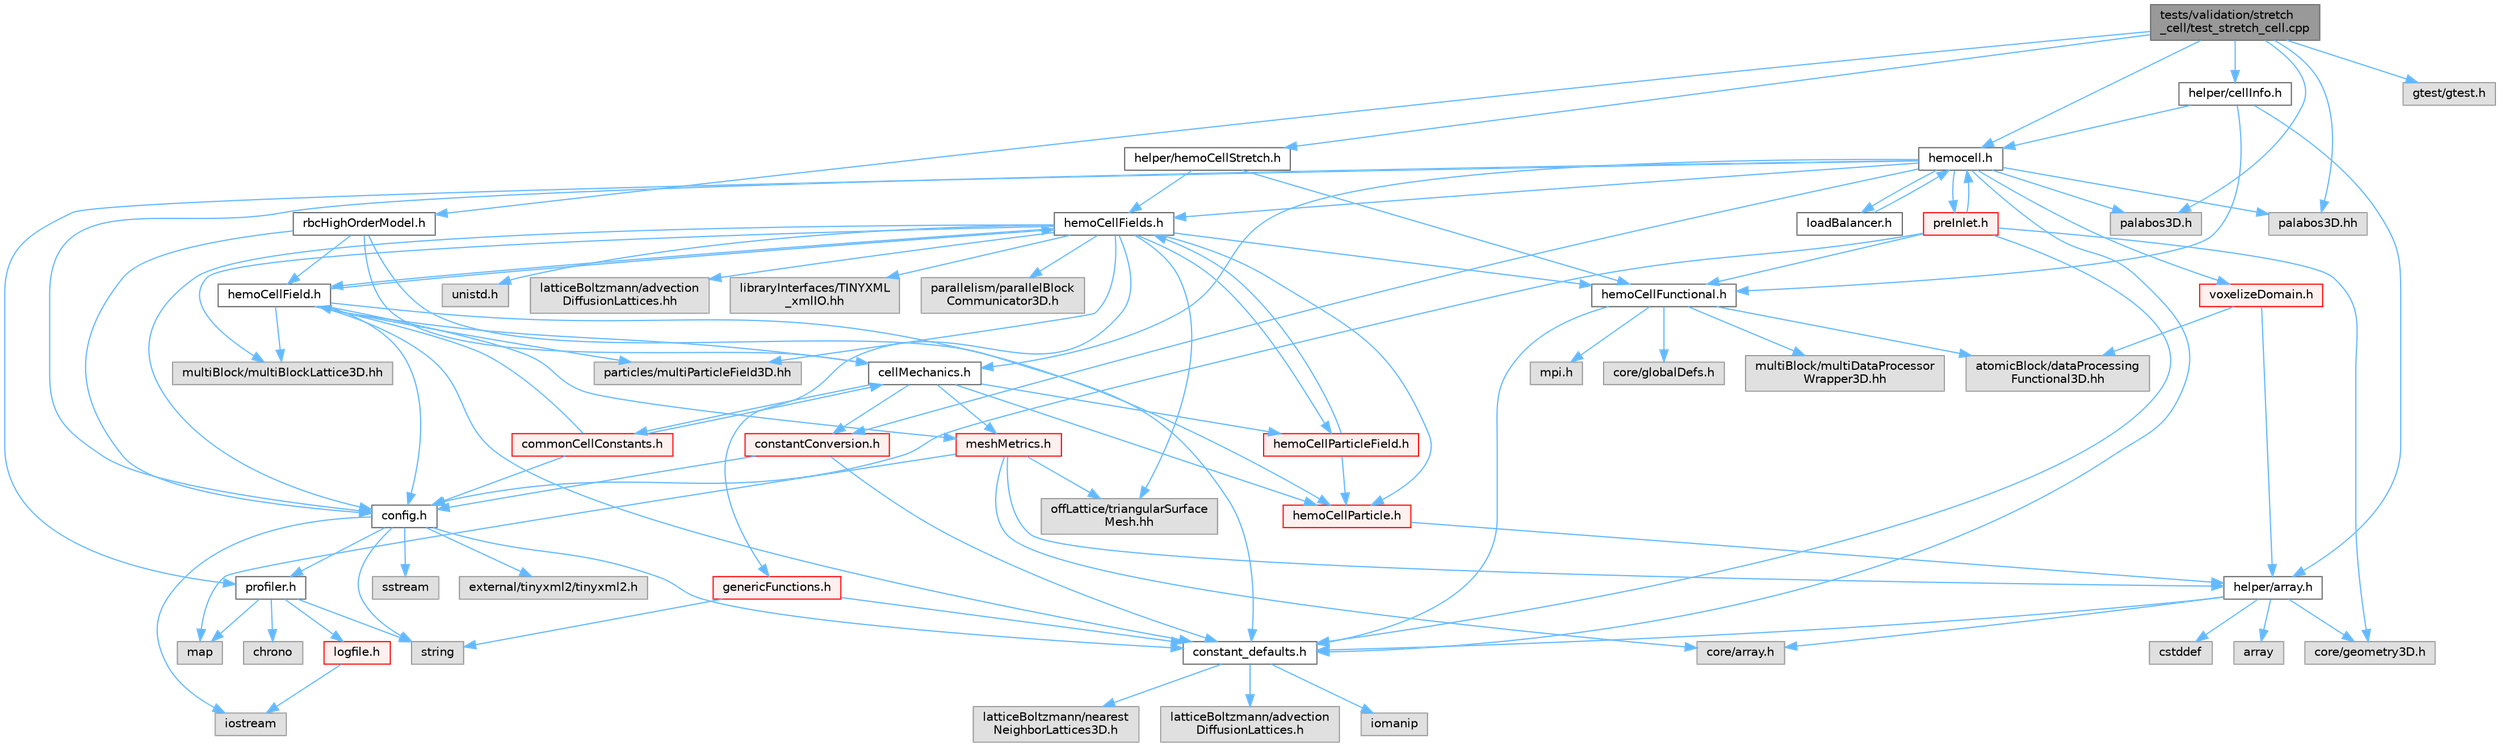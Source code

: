 digraph "tests/validation/stretch_cell/test_stretch_cell.cpp"
{
 // LATEX_PDF_SIZE
  bgcolor="transparent";
  edge [fontname=Helvetica,fontsize=10,labelfontname=Helvetica,labelfontsize=10];
  node [fontname=Helvetica,fontsize=10,shape=box,height=0.2,width=0.4];
  Node1 [id="Node000001",label="tests/validation/stretch\l_cell/test_stretch_cell.cpp",height=0.2,width=0.4,color="gray40", fillcolor="grey60", style="filled", fontcolor="black",tooltip=" "];
  Node1 -> Node2 [id="edge1_Node000001_Node000002",color="steelblue1",style="solid",tooltip=" "];
  Node2 [id="Node000002",label="helper/cellInfo.h",height=0.2,width=0.4,color="grey40", fillcolor="white", style="filled",URL="$cellInfo_8h.html",tooltip=" "];
  Node2 -> Node3 [id="edge2_Node000002_Node000003",color="steelblue1",style="solid",tooltip=" "];
  Node3 [id="Node000003",label="hemocell.h",height=0.2,width=0.4,color="grey40", fillcolor="white", style="filled",URL="$hemocell_8h.html",tooltip=" "];
  Node3 -> Node4 [id="edge3_Node000003_Node000004",color="steelblue1",style="solid",tooltip=" "];
  Node4 [id="Node000004",label="constant_defaults.h",height=0.2,width=0.4,color="grey40", fillcolor="white", style="filled",URL="$constant__defaults_8h.html",tooltip=" "];
  Node4 -> Node5 [id="edge4_Node000004_Node000005",color="steelblue1",style="solid",tooltip=" "];
  Node5 [id="Node000005",label="iomanip",height=0.2,width=0.4,color="grey60", fillcolor="#E0E0E0", style="filled",tooltip=" "];
  Node4 -> Node6 [id="edge5_Node000004_Node000006",color="steelblue1",style="solid",tooltip=" "];
  Node6 [id="Node000006",label="latticeBoltzmann/nearest\lNeighborLattices3D.h",height=0.2,width=0.4,color="grey60", fillcolor="#E0E0E0", style="filled",tooltip=" "];
  Node4 -> Node7 [id="edge6_Node000004_Node000007",color="steelblue1",style="solid",tooltip=" "];
  Node7 [id="Node000007",label="latticeBoltzmann/advection\lDiffusionLattices.h",height=0.2,width=0.4,color="grey60", fillcolor="#E0E0E0", style="filled",tooltip=" "];
  Node3 -> Node8 [id="edge7_Node000003_Node000008",color="steelblue1",style="solid",tooltip=" "];
  Node8 [id="Node000008",label="config.h",height=0.2,width=0.4,color="grey40", fillcolor="white", style="filled",URL="$config_8h.html",tooltip=" "];
  Node8 -> Node9 [id="edge8_Node000008_Node000009",color="steelblue1",style="solid",tooltip=" "];
  Node9 [id="Node000009",label="profiler.h",height=0.2,width=0.4,color="grey40", fillcolor="white", style="filled",URL="$profiler_8h.html",tooltip=" "];
  Node9 -> Node10 [id="edge9_Node000009_Node000010",color="steelblue1",style="solid",tooltip=" "];
  Node10 [id="Node000010",label="chrono",height=0.2,width=0.4,color="grey60", fillcolor="#E0E0E0", style="filled",tooltip=" "];
  Node9 -> Node11 [id="edge10_Node000009_Node000011",color="steelblue1",style="solid",tooltip=" "];
  Node11 [id="Node000011",label="string",height=0.2,width=0.4,color="grey60", fillcolor="#E0E0E0", style="filled",tooltip=" "];
  Node9 -> Node12 [id="edge11_Node000009_Node000012",color="steelblue1",style="solid",tooltip=" "];
  Node12 [id="Node000012",label="map",height=0.2,width=0.4,color="grey60", fillcolor="#E0E0E0", style="filled",tooltip=" "];
  Node9 -> Node13 [id="edge12_Node000009_Node000013",color="steelblue1",style="solid",tooltip=" "];
  Node13 [id="Node000013",label="logfile.h",height=0.2,width=0.4,color="red", fillcolor="#FFF0F0", style="filled",URL="$logfile_8h.html",tooltip=" "];
  Node13 -> Node15 [id="edge13_Node000013_Node000015",color="steelblue1",style="solid",tooltip=" "];
  Node15 [id="Node000015",label="iostream",height=0.2,width=0.4,color="grey60", fillcolor="#E0E0E0", style="filled",tooltip=" "];
  Node8 -> Node16 [id="edge14_Node000008_Node000016",color="steelblue1",style="solid",tooltip=" "];
  Node16 [id="Node000016",label="external/tinyxml2/tinyxml2.h",height=0.2,width=0.4,color="grey60", fillcolor="#E0E0E0", style="filled",tooltip=" "];
  Node8 -> Node4 [id="edge15_Node000008_Node000004",color="steelblue1",style="solid",tooltip=" "];
  Node8 -> Node11 [id="edge16_Node000008_Node000011",color="steelblue1",style="solid",tooltip=" "];
  Node8 -> Node15 [id="edge17_Node000008_Node000015",color="steelblue1",style="solid",tooltip=" "];
  Node8 -> Node17 [id="edge18_Node000008_Node000017",color="steelblue1",style="solid",tooltip=" "];
  Node17 [id="Node000017",label="sstream",height=0.2,width=0.4,color="grey60", fillcolor="#E0E0E0", style="filled",tooltip=" "];
  Node3 -> Node18 [id="edge19_Node000003_Node000018",color="steelblue1",style="solid",tooltip=" "];
  Node18 [id="Node000018",label="hemoCellFields.h",height=0.2,width=0.4,color="grey40", fillcolor="white", style="filled",URL="$hemoCellFields_8h.html",tooltip=" "];
  Node18 -> Node19 [id="edge20_Node000018_Node000019",color="steelblue1",style="solid",tooltip=" "];
  Node19 [id="Node000019",label="hemoCellParticleField.h",height=0.2,width=0.4,color="red", fillcolor="#FFF0F0", style="filled",URL="$hemoCellParticleField_8h.html",tooltip=" "];
  Node19 -> Node18 [id="edge21_Node000019_Node000018",color="steelblue1",style="solid",tooltip=" "];
  Node19 -> Node22 [id="edge22_Node000019_Node000022",color="steelblue1",style="solid",tooltip=" "];
  Node22 [id="Node000022",label="hemoCellParticle.h",height=0.2,width=0.4,color="red", fillcolor="#FFF0F0", style="filled",URL="$hemoCellParticle_8h.html",tooltip=" "];
  Node22 -> Node23 [id="edge23_Node000022_Node000023",color="steelblue1",style="solid",tooltip=" "];
  Node23 [id="Node000023",label="helper/array.h",height=0.2,width=0.4,color="grey40", fillcolor="white", style="filled",URL="$array_8h.html",tooltip=" "];
  Node23 -> Node24 [id="edge24_Node000023_Node000024",color="steelblue1",style="solid",tooltip=" "];
  Node24 [id="Node000024",label="cstddef",height=0.2,width=0.4,color="grey60", fillcolor="#E0E0E0", style="filled",tooltip=" "];
  Node23 -> Node25 [id="edge25_Node000023_Node000025",color="steelblue1",style="solid",tooltip=" "];
  Node25 [id="Node000025",label="array",height=0.2,width=0.4,color="grey60", fillcolor="#E0E0E0", style="filled",tooltip=" "];
  Node23 -> Node4 [id="edge26_Node000023_Node000004",color="steelblue1",style="solid",tooltip=" "];
  Node23 -> Node26 [id="edge27_Node000023_Node000026",color="steelblue1",style="solid",tooltip=" "];
  Node26 [id="Node000026",label="core/array.h",height=0.2,width=0.4,color="grey60", fillcolor="#E0E0E0", style="filled",tooltip=" "];
  Node23 -> Node27 [id="edge28_Node000023_Node000027",color="steelblue1",style="solid",tooltip=" "];
  Node27 [id="Node000027",label="core/geometry3D.h",height=0.2,width=0.4,color="grey60", fillcolor="#E0E0E0", style="filled",tooltip=" "];
  Node18 -> Node31 [id="edge29_Node000018_Node000031",color="steelblue1",style="solid",tooltip=" "];
  Node31 [id="Node000031",label="genericFunctions.h",height=0.2,width=0.4,color="red", fillcolor="#FFF0F0", style="filled",URL="$genericFunctions_8h.html",tooltip=" "];
  Node31 -> Node11 [id="edge30_Node000031_Node000011",color="steelblue1",style="solid",tooltip=" "];
  Node31 -> Node4 [id="edge31_Node000031_Node000004",color="steelblue1",style="solid",tooltip=" "];
  Node18 -> Node38 [id="edge32_Node000018_Node000038",color="steelblue1",style="solid",tooltip=" "];
  Node38 [id="Node000038",label="hemoCellFunctional.h",height=0.2,width=0.4,color="grey40", fillcolor="white", style="filled",URL="$hemoCellFunctional_8h.html",tooltip=" "];
  Node38 -> Node4 [id="edge33_Node000038_Node000004",color="steelblue1",style="solid",tooltip=" "];
  Node38 -> Node39 [id="edge34_Node000038_Node000039",color="steelblue1",style="solid",tooltip=" "];
  Node39 [id="Node000039",label="mpi.h",height=0.2,width=0.4,color="grey60", fillcolor="#E0E0E0", style="filled",tooltip=" "];
  Node38 -> Node40 [id="edge35_Node000038_Node000040",color="steelblue1",style="solid",tooltip=" "];
  Node40 [id="Node000040",label="atomicBlock/dataProcessing\lFunctional3D.hh",height=0.2,width=0.4,color="grey60", fillcolor="#E0E0E0", style="filled",tooltip=" "];
  Node38 -> Node41 [id="edge36_Node000038_Node000041",color="steelblue1",style="solid",tooltip=" "];
  Node41 [id="Node000041",label="core/globalDefs.h",height=0.2,width=0.4,color="grey60", fillcolor="#E0E0E0", style="filled",tooltip=" "];
  Node38 -> Node42 [id="edge37_Node000038_Node000042",color="steelblue1",style="solid",tooltip=" "];
  Node42 [id="Node000042",label="multiBlock/multiDataProcessor\lWrapper3D.hh",height=0.2,width=0.4,color="grey60", fillcolor="#E0E0E0", style="filled",tooltip=" "];
  Node18 -> Node43 [id="edge38_Node000018_Node000043",color="steelblue1",style="solid",tooltip=" "];
  Node43 [id="Node000043",label="hemoCellField.h",height=0.2,width=0.4,color="grey40", fillcolor="white", style="filled",URL="$hemoCellField_8h.html",tooltip=" "];
  Node43 -> Node8 [id="edge39_Node000043_Node000008",color="steelblue1",style="solid",tooltip=" "];
  Node43 -> Node4 [id="edge40_Node000043_Node000004",color="steelblue1",style="solid",tooltip=" "];
  Node43 -> Node44 [id="edge41_Node000043_Node000044",color="steelblue1",style="solid",tooltip=" "];
  Node44 [id="Node000044",label="cellMechanics.h",height=0.2,width=0.4,color="grey40", fillcolor="white", style="filled",URL="$cellMechanics_8h.html",tooltip=" "];
  Node44 -> Node19 [id="edge42_Node000044_Node000019",color="steelblue1",style="solid",tooltip=" "];
  Node44 -> Node22 [id="edge43_Node000044_Node000022",color="steelblue1",style="solid",tooltip=" "];
  Node44 -> Node45 [id="edge44_Node000044_Node000045",color="steelblue1",style="solid",tooltip=" "];
  Node45 [id="Node000045",label="commonCellConstants.h",height=0.2,width=0.4,color="red", fillcolor="#FFF0F0", style="filled",URL="$commonCellConstants_8h.html",tooltip=" "];
  Node45 -> Node44 [id="edge45_Node000045_Node000044",color="steelblue1",style="solid",tooltip=" "];
  Node45 -> Node8 [id="edge46_Node000045_Node000008",color="steelblue1",style="solid",tooltip=" "];
  Node45 -> Node43 [id="edge47_Node000045_Node000043",color="steelblue1",style="solid",tooltip=" "];
  Node44 -> Node47 [id="edge48_Node000044_Node000047",color="steelblue1",style="solid",tooltip=" "];
  Node47 [id="Node000047",label="meshMetrics.h",height=0.2,width=0.4,color="red", fillcolor="#FFF0F0", style="filled",URL="$meshMetrics_8h.html",tooltip=" "];
  Node47 -> Node12 [id="edge49_Node000047_Node000012",color="steelblue1",style="solid",tooltip=" "];
  Node47 -> Node26 [id="edge50_Node000047_Node000026",color="steelblue1",style="solid",tooltip=" "];
  Node47 -> Node48 [id="edge51_Node000047_Node000048",color="steelblue1",style="solid",tooltip=" "];
  Node48 [id="Node000048",label="offLattice/triangularSurface\lMesh.hh",height=0.2,width=0.4,color="grey60", fillcolor="#E0E0E0", style="filled",tooltip=" "];
  Node47 -> Node23 [id="edge52_Node000047_Node000023",color="steelblue1",style="solid",tooltip=" "];
  Node44 -> Node51 [id="edge53_Node000044_Node000051",color="steelblue1",style="solid",tooltip=" "];
  Node51 [id="Node000051",label="constantConversion.h",height=0.2,width=0.4,color="red", fillcolor="#FFF0F0", style="filled",URL="$constantConversion_8h.html",tooltip=" "];
  Node51 -> Node8 [id="edge54_Node000051_Node000008",color="steelblue1",style="solid",tooltip=" "];
  Node51 -> Node4 [id="edge55_Node000051_Node000004",color="steelblue1",style="solid",tooltip=" "];
  Node43 -> Node47 [id="edge56_Node000043_Node000047",color="steelblue1",style="solid",tooltip=" "];
  Node43 -> Node18 [id="edge57_Node000043_Node000018",color="steelblue1",style="solid",tooltip=" "];
  Node43 -> Node22 [id="edge58_Node000043_Node000022",color="steelblue1",style="solid",tooltip=" "];
  Node43 -> Node52 [id="edge59_Node000043_Node000052",color="steelblue1",style="solid",tooltip=" "];
  Node52 [id="Node000052",label="multiBlock/multiBlockLattice3D.hh",height=0.2,width=0.4,color="grey60", fillcolor="#E0E0E0", style="filled",tooltip=" "];
  Node43 -> Node53 [id="edge60_Node000043_Node000053",color="steelblue1",style="solid",tooltip=" "];
  Node53 [id="Node000053",label="particles/multiParticleField3D.hh",height=0.2,width=0.4,color="grey60", fillcolor="#E0E0E0", style="filled",tooltip=" "];
  Node18 -> Node22 [id="edge61_Node000018_Node000022",color="steelblue1",style="solid",tooltip=" "];
  Node18 -> Node8 [id="edge62_Node000018_Node000008",color="steelblue1",style="solid",tooltip=" "];
  Node18 -> Node54 [id="edge63_Node000018_Node000054",color="steelblue1",style="solid",tooltip=" "];
  Node54 [id="Node000054",label="unistd.h",height=0.2,width=0.4,color="grey60", fillcolor="#E0E0E0", style="filled",tooltip=" "];
  Node18 -> Node55 [id="edge64_Node000018_Node000055",color="steelblue1",style="solid",tooltip=" "];
  Node55 [id="Node000055",label="latticeBoltzmann/advection\lDiffusionLattices.hh",height=0.2,width=0.4,color="grey60", fillcolor="#E0E0E0", style="filled",tooltip=" "];
  Node18 -> Node52 [id="edge65_Node000018_Node000052",color="steelblue1",style="solid",tooltip=" "];
  Node18 -> Node48 [id="edge66_Node000018_Node000048",color="steelblue1",style="solid",tooltip=" "];
  Node18 -> Node56 [id="edge67_Node000018_Node000056",color="steelblue1",style="solid",tooltip=" "];
  Node56 [id="Node000056",label="libraryInterfaces/TINYXML\l_xmlIO.hh",height=0.2,width=0.4,color="grey60", fillcolor="#E0E0E0", style="filled",tooltip=" "];
  Node18 -> Node53 [id="edge68_Node000018_Node000053",color="steelblue1",style="solid",tooltip=" "];
  Node18 -> Node57 [id="edge69_Node000018_Node000057",color="steelblue1",style="solid",tooltip=" "];
  Node57 [id="Node000057",label="parallelism/parallelBlock\lCommunicator3D.h",height=0.2,width=0.4,color="grey60", fillcolor="#E0E0E0", style="filled",tooltip=" "];
  Node3 -> Node58 [id="edge70_Node000003_Node000058",color="steelblue1",style="solid",tooltip=" "];
  Node58 [id="Node000058",label="loadBalancer.h",height=0.2,width=0.4,color="grey40", fillcolor="white", style="filled",URL="$loadBalancer_8h.html",tooltip=" "];
  Node58 -> Node3 [id="edge71_Node000058_Node000003",color="steelblue1",style="solid",tooltip=" "];
  Node3 -> Node9 [id="edge72_Node000003_Node000009",color="steelblue1",style="solid",tooltip=" "];
  Node3 -> Node44 [id="edge73_Node000003_Node000044",color="steelblue1",style="solid",tooltip=" "];
  Node3 -> Node51 [id="edge74_Node000003_Node000051",color="steelblue1",style="solid",tooltip=" "];
  Node3 -> Node59 [id="edge75_Node000003_Node000059",color="steelblue1",style="solid",tooltip=" "];
  Node59 [id="Node000059",label="preInlet.h",height=0.2,width=0.4,color="red", fillcolor="#FFF0F0", style="filled",URL="$preInlet_8h.html",tooltip=" "];
  Node59 -> Node4 [id="edge76_Node000059_Node000004",color="steelblue1",style="solid",tooltip=" "];
  Node59 -> Node38 [id="edge77_Node000059_Node000038",color="steelblue1",style="solid",tooltip=" "];
  Node59 -> Node27 [id="edge78_Node000059_Node000027",color="steelblue1",style="solid",tooltip=" "];
  Node59 -> Node8 [id="edge79_Node000059_Node000008",color="steelblue1",style="solid",tooltip=" "];
  Node59 -> Node3 [id="edge80_Node000059_Node000003",color="steelblue1",style="solid",tooltip=" "];
  Node3 -> Node60 [id="edge81_Node000003_Node000060",color="steelblue1",style="solid",tooltip=" "];
  Node60 [id="Node000060",label="voxelizeDomain.h",height=0.2,width=0.4,color="red", fillcolor="#FFF0F0", style="filled",URL="$voxelizeDomain_8h.html",tooltip=" "];
  Node60 -> Node40 [id="edge82_Node000060_Node000040",color="steelblue1",style="solid",tooltip=" "];
  Node60 -> Node23 [id="edge83_Node000060_Node000023",color="steelblue1",style="solid",tooltip=" "];
  Node3 -> Node61 [id="edge84_Node000003_Node000061",color="steelblue1",style="solid",tooltip=" "];
  Node61 [id="Node000061",label="palabos3D.h",height=0.2,width=0.4,color="grey60", fillcolor="#E0E0E0", style="filled",tooltip=" "];
  Node3 -> Node62 [id="edge85_Node000003_Node000062",color="steelblue1",style="solid",tooltip=" "];
  Node62 [id="Node000062",label="palabos3D.hh",height=0.2,width=0.4,color="grey60", fillcolor="#E0E0E0", style="filled",tooltip=" "];
  Node2 -> Node38 [id="edge86_Node000002_Node000038",color="steelblue1",style="solid",tooltip=" "];
  Node2 -> Node23 [id="edge87_Node000002_Node000023",color="steelblue1",style="solid",tooltip=" "];
  Node1 -> Node63 [id="edge88_Node000001_Node000063",color="steelblue1",style="solid",tooltip=" "];
  Node63 [id="Node000063",label="helper/hemoCellStretch.h",height=0.2,width=0.4,color="grey40", fillcolor="white", style="filled",URL="$hemoCellStretch_8h.html",tooltip=" "];
  Node63 -> Node18 [id="edge89_Node000063_Node000018",color="steelblue1",style="solid",tooltip=" "];
  Node63 -> Node38 [id="edge90_Node000063_Node000038",color="steelblue1",style="solid",tooltip=" "];
  Node1 -> Node3 [id="edge91_Node000001_Node000003",color="steelblue1",style="solid",tooltip=" "];
  Node1 -> Node61 [id="edge92_Node000001_Node000061",color="steelblue1",style="solid",tooltip=" "];
  Node1 -> Node62 [id="edge93_Node000001_Node000062",color="steelblue1",style="solid",tooltip=" "];
  Node1 -> Node64 [id="edge94_Node000001_Node000064",color="steelblue1",style="solid",tooltip=" "];
  Node64 [id="Node000064",label="rbcHighOrderModel.h",height=0.2,width=0.4,color="grey40", fillcolor="white", style="filled",URL="$rbcHighOrderModel_8h.html",tooltip=" "];
  Node64 -> Node8 [id="edge95_Node000064_Node000008",color="steelblue1",style="solid",tooltip=" "];
  Node64 -> Node44 [id="edge96_Node000064_Node000044",color="steelblue1",style="solid",tooltip=" "];
  Node64 -> Node43 [id="edge97_Node000064_Node000043",color="steelblue1",style="solid",tooltip=" "];
  Node64 -> Node4 [id="edge98_Node000064_Node000004",color="steelblue1",style="solid",tooltip=" "];
  Node1 -> Node65 [id="edge99_Node000001_Node000065",color="steelblue1",style="solid",tooltip=" "];
  Node65 [id="Node000065",label="gtest/gtest.h",height=0.2,width=0.4,color="grey60", fillcolor="#E0E0E0", style="filled",tooltip=" "];
}
